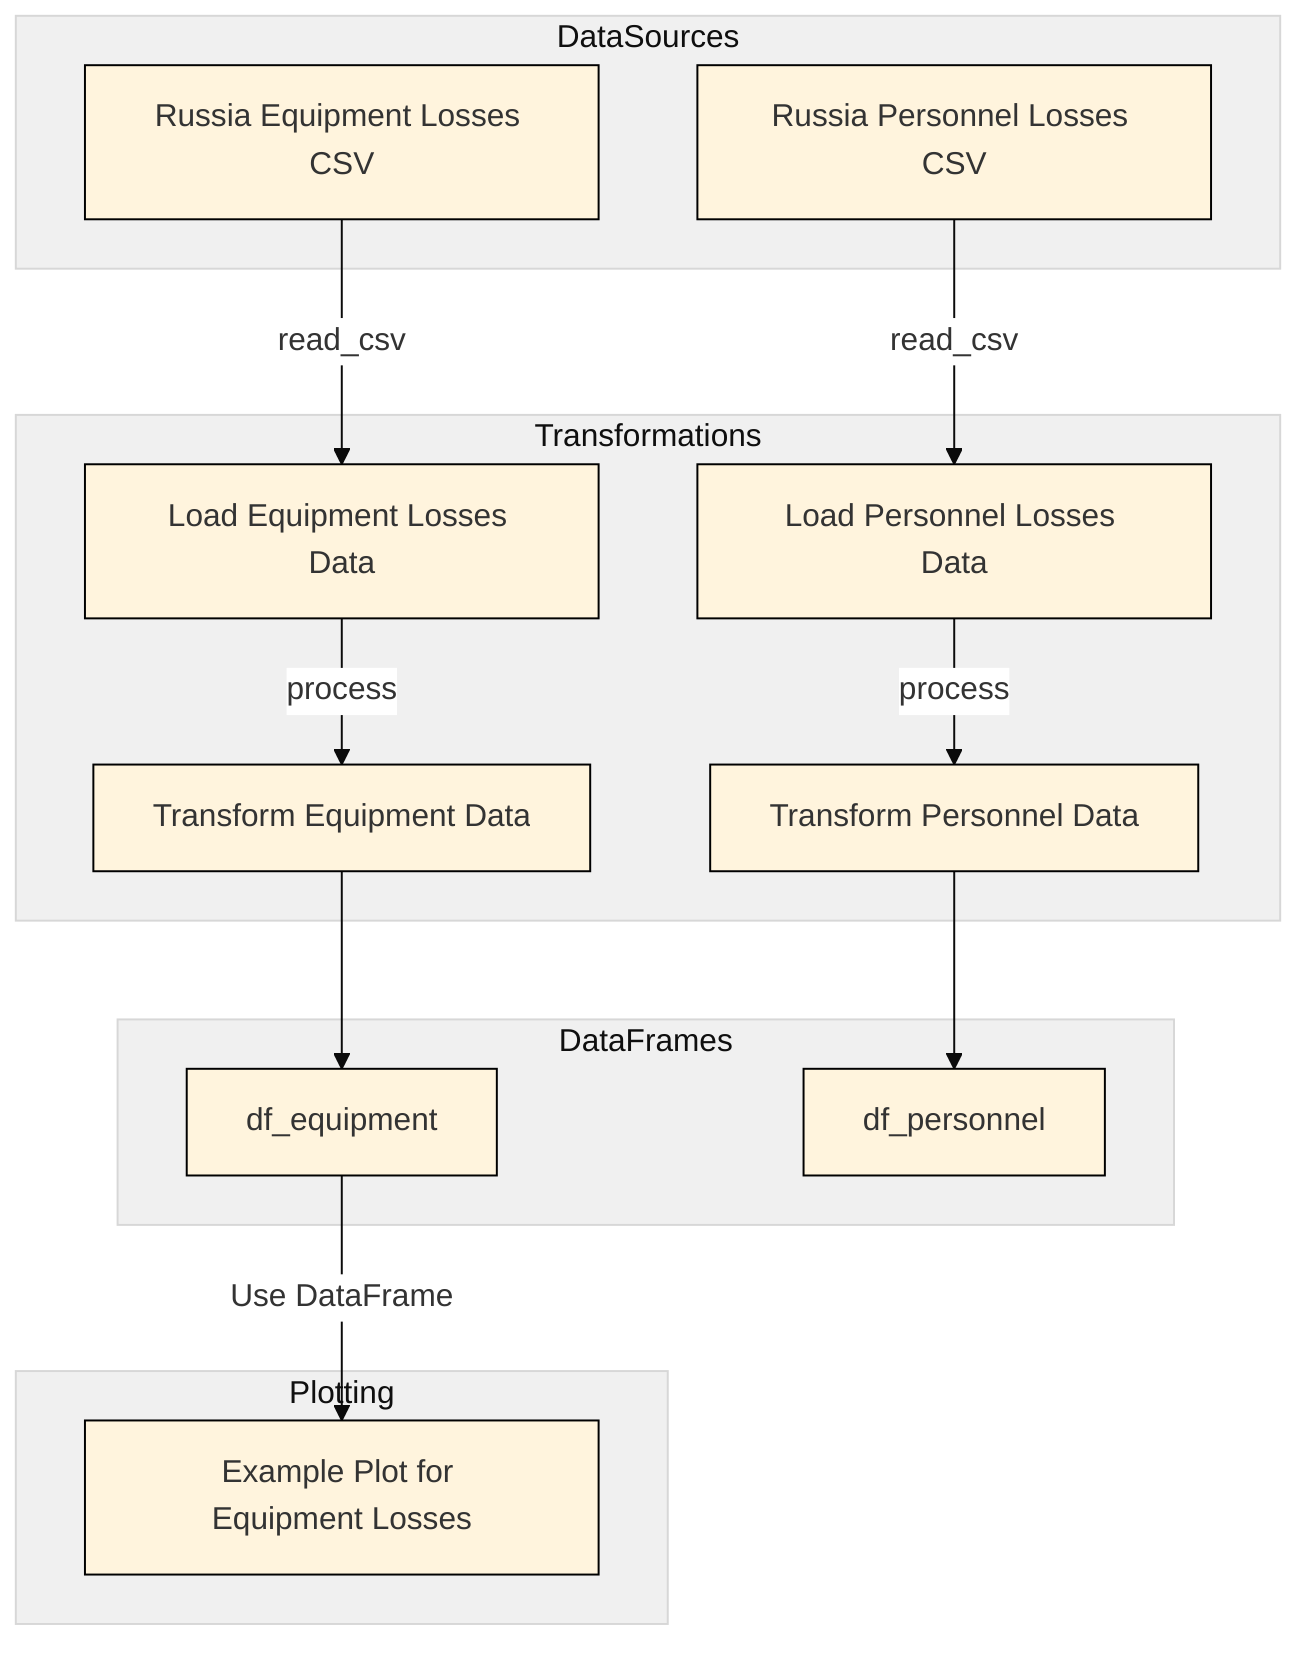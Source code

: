 %%{init: {'theme': 'base', 'themeVariables': { 'edgeLabelBackground':'#ffffff', 'nodeBorder': '#000000', 'tertiaryColor': '#F0F0F0'}}}%%
flowchart TD
    subgraph DataSources
        direction LR
        DS1["Russia Equipment Losses CSV"]
        DS2["Russia Personnel Losses CSV"]
    end
    subgraph Transformations
        direction LR
        TR1["Load Equipment Losses Data"]
        TR2["Load Personnel Losses Data"]
        TR3["Transform Equipment Data"]
        TR4["Transform Personnel Data"]
    end
    DS1 -->|read_csv| TR1
    DS2 -->|read_csv| TR2
    TR1 -->|process| TR3
    TR2 -->|process| TR4
    subgraph DataFrames
        direction LR
        DF1["df_equipment"]
        DF2["df_personnel"]
    end
    TR3 --> DF1
    TR4 --> DF2
    subgraph Plotting
        direction LR
        PL1["Example Plot for Equipment Losses"]
    end
    DF1 -->|Use DataFrame| PL1

    %% Node explanations
    %% DS1: Represents the CSV file containing Russian equipment loss data
    %% DS2: Represents the CSV file containing Russian personnel loss data
    %% TR1: The process of loading equipment loss data from CSV
    %% TR2: The process of loading personnel loss data from CSV
    %% TR3: The transformation steps applied on equipment loss data
    %% TR4: The transformation steps applied on personnel loss data
    %% DF1: The resulting data frame holding transformed equipment loss data
    %% DF2: The resulting data frame holding transformed personnel loss data
    %% PL1: The visualization step for plotting equipment losses
